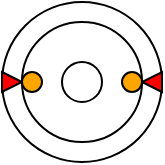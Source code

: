 <mxfile version="14.2.9" type="github"><diagram id="at-fI2MFiypya5svLp6i" name="Page-1"><mxGraphModel dx="347" dy="195" grid="1" gridSize="10" guides="1" tooltips="1" connect="1" arrows="1" fold="1" page="1" pageScale="1" pageWidth="827" pageHeight="1169" math="0" shadow="0"><root><mxCell id="0"/><mxCell id="1" parent="0"/><mxCell id="dLeIZHlGn280MPrsd9h0-1" value="" style="ellipse;whiteSpace=wrap;html=1;aspect=fixed;" vertex="1" parent="1"><mxGeometry x="280" y="120" width="80" height="80" as="geometry"/></mxCell><mxCell id="dLeIZHlGn280MPrsd9h0-3" value="" style="ellipse;whiteSpace=wrap;html=1;aspect=fixed;" vertex="1" parent="1"><mxGeometry x="290" y="130" width="60" height="60" as="geometry"/></mxCell><mxCell id="dLeIZHlGn280MPrsd9h0-4" value="" style="ellipse;whiteSpace=wrap;html=1;aspect=fixed;" vertex="1" parent="1"><mxGeometry x="310" y="150" width="20" height="20" as="geometry"/></mxCell><mxCell id="dLeIZHlGn280MPrsd9h0-19" value="" style="triangle;whiteSpace=wrap;html=1;fillColor=#FF0000;" vertex="1" parent="1"><mxGeometry x="280" y="155" width="10" height="10" as="geometry"/></mxCell><mxCell id="dLeIZHlGn280MPrsd9h0-20" value="" style="triangle;whiteSpace=wrap;html=1;rotation=-180;fillColor=#FF0000;" vertex="1" parent="1"><mxGeometry x="350" y="155" width="10" height="10" as="geometry"/></mxCell><mxCell id="dLeIZHlGn280MPrsd9h0-24" value="" style="ellipse;whiteSpace=wrap;html=1;aspect=fixed;fillColor=#FFA500;" vertex="1" parent="1"><mxGeometry x="340" y="155" width="10" height="10" as="geometry"/></mxCell><mxCell id="dLeIZHlGn280MPrsd9h0-26" value="" style="ellipse;whiteSpace=wrap;html=1;aspect=fixed;fillColor=#FFA500;" vertex="1" parent="1"><mxGeometry x="290" y="155" width="10" height="10" as="geometry"/></mxCell></root></mxGraphModel></diagram></mxfile>